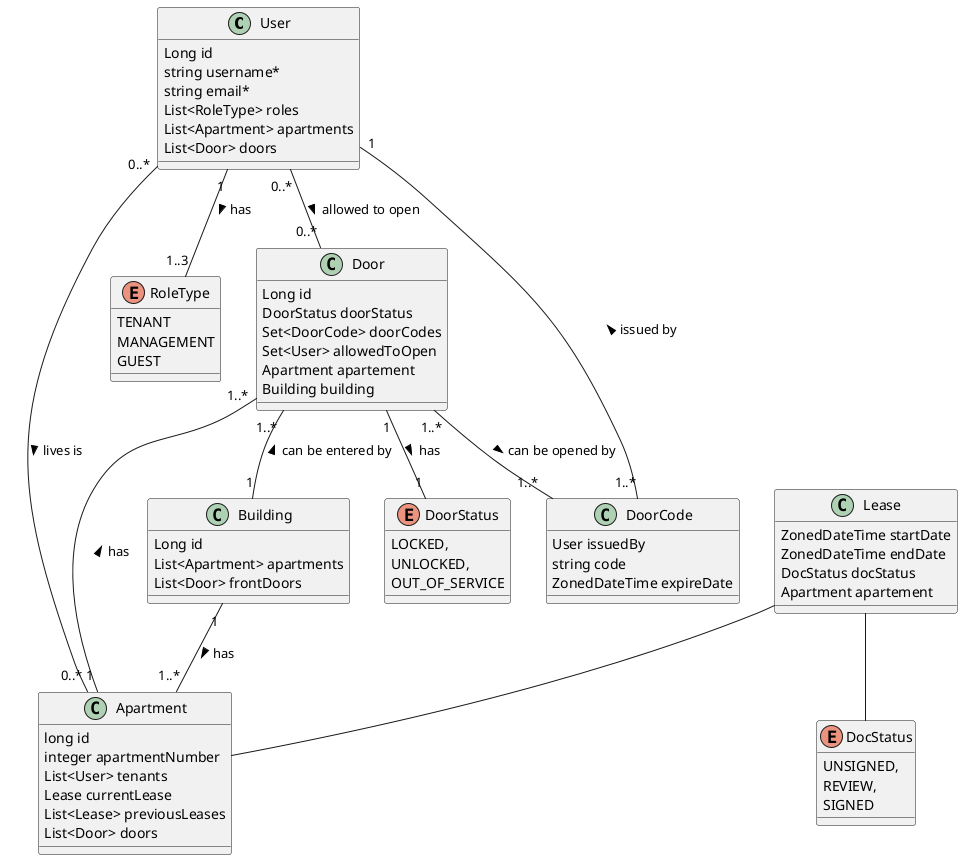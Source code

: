 @startuml
class User{
Long id
string username*
string email*
List<RoleType> roles
List<Apartment> apartments
List<Door> doors
}

class Apartment {
long id
integer apartmentNumber
List<User> tenants
Lease currentLease
List<Lease> previousLeases
List<Door> doors
}

enum RoleType{
TENANT
MANAGEMENT
GUEST
}



class Lease {
ZonedDateTime startDate
ZonedDateTime endDate
DocStatus docStatus
Apartment apartement
}

enum DocStatus {
UNSIGNED,
REVIEW,
SIGNED
}

class Building {
Long id
List<Apartment> apartments
List<Door> frontDoors
}

class Door{
Long id
DoorStatus doorStatus
Set<DoorCode> doorCodes
Set<User> allowedToOpen
Apartment apartement
Building building
}

enum DoorStatus{
LOCKED,
UNLOCKED,
OUT_OF_SERVICE
}

class DoorCode {
User issuedBy
string code
ZonedDateTime expireDate
}



User "1" -- "1..3" RoleType : > has
Lease -- DocStatus
Lease -- Apartment
User "0..*" -- "0..*" Apartment : > lives is
Building "1" -- "1..*" Apartment : > has
Door "1..*" -- "1" Building : < can be entered by
Door "1..*" -- "1" Apartment: < has
Door "1" -- "1" DoorStatus : > has
Door "1..*" -- "1..*" DoorCode : > can be opened by
DoorCode "1..*" -- "1" User :  > issued by
User "0..*" -- "0..*" Door : > allowed to open




@enduml


to do
- Parking permits
- Lease
- Locker system
